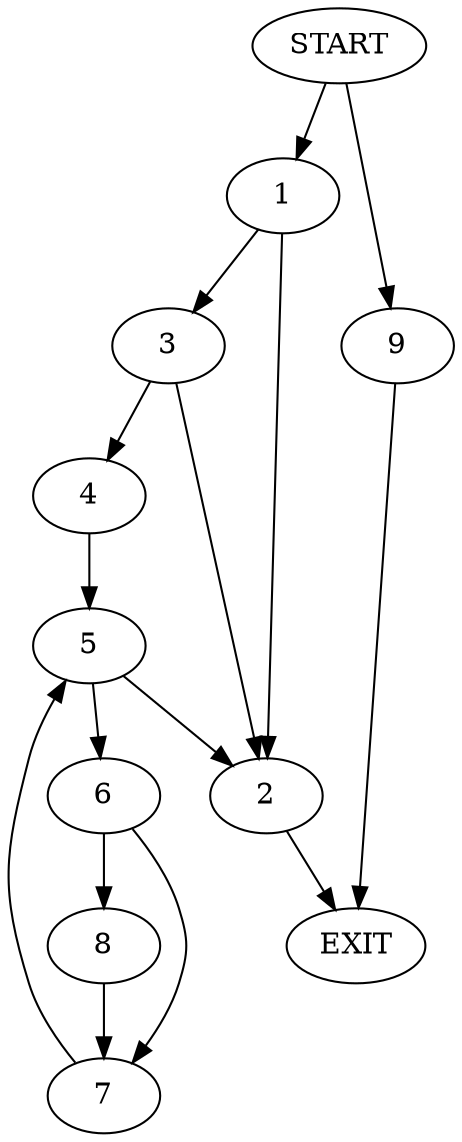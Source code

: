 digraph {
0 [label="START"]
10 [label="EXIT"]
0 -> 1
1 -> 2
1 -> 3
2 -> 10
3 -> 2
3 -> 4
4 -> 5
5 -> 2
5 -> 6
6 -> 7
6 -> 8
8 -> 7
7 -> 5
0 -> 9
9 -> 10
}
